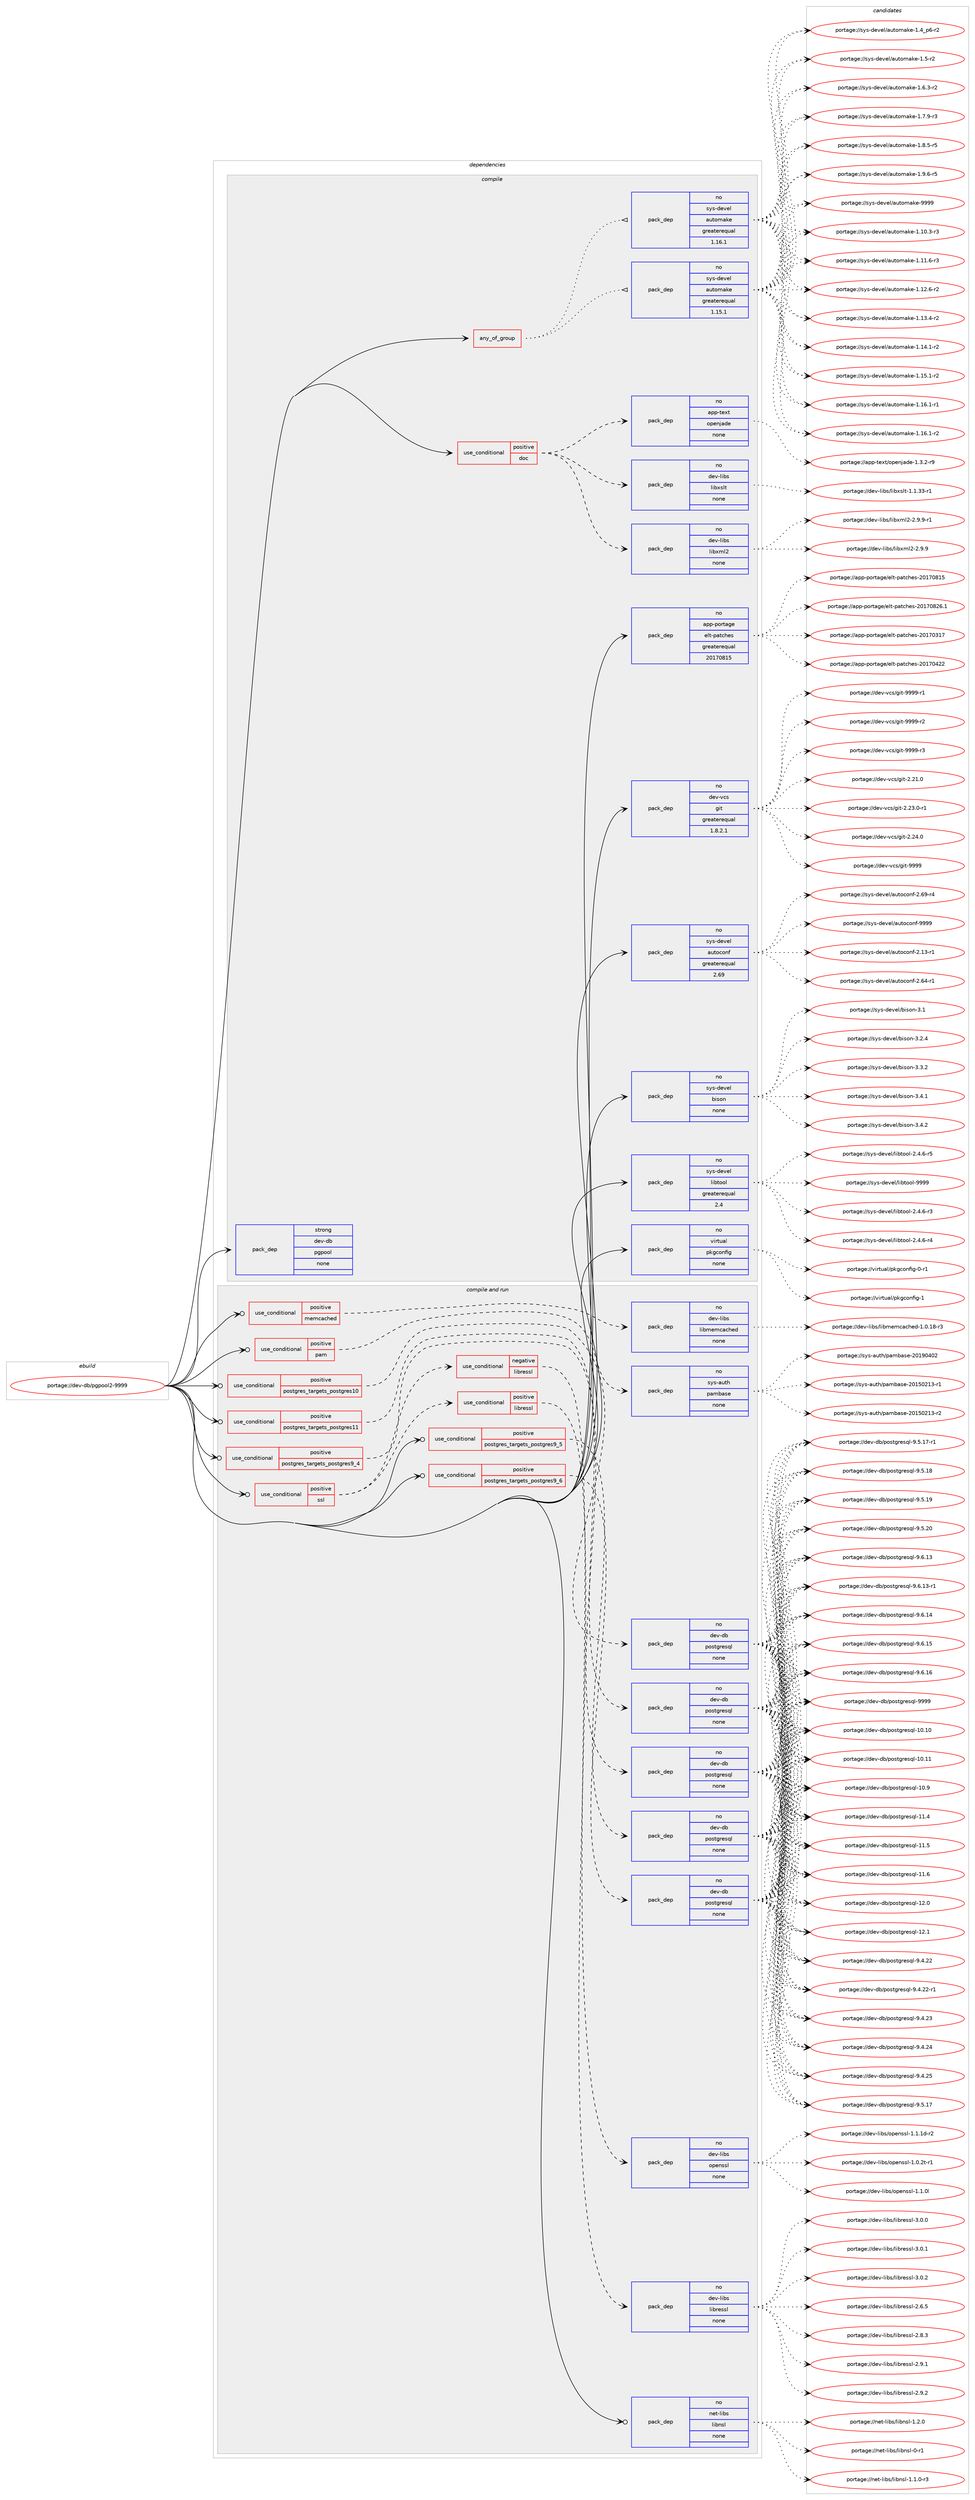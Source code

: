 digraph prolog {

# *************
# Graph options
# *************

newrank=true;
concentrate=true;
compound=true;
graph [rankdir=LR,fontname=Helvetica,fontsize=10,ranksep=1.5];#, ranksep=2.5, nodesep=0.2];
edge  [arrowhead=vee];
node  [fontname=Helvetica,fontsize=10];

# **********
# The ebuild
# **********

subgraph cluster_leftcol {
color=gray;
rank=same;
label=<<i>ebuild</i>>;
id [label="portage://dev-db/pgpool2-9999", color=red, width=4, href="../dev-db/pgpool2-9999.svg"];
}

# ****************
# The dependencies
# ****************

subgraph cluster_midcol {
color=gray;
label=<<i>dependencies</i>>;
subgraph cluster_compile {
fillcolor="#eeeeee";
style=filled;
label=<<i>compile</i>>;
subgraph any1203 {
dependency56632 [label=<<TABLE BORDER="0" CELLBORDER="1" CELLSPACING="0" CELLPADDING="4"><TR><TD CELLPADDING="10">any_of_group</TD></TR></TABLE>>, shape=none, color=red];subgraph pack42589 {
dependency56633 [label=<<TABLE BORDER="0" CELLBORDER="1" CELLSPACING="0" CELLPADDING="4" WIDTH="220"><TR><TD ROWSPAN="6" CELLPADDING="30">pack_dep</TD></TR><TR><TD WIDTH="110">no</TD></TR><TR><TD>sys-devel</TD></TR><TR><TD>automake</TD></TR><TR><TD>greaterequal</TD></TR><TR><TD>1.16.1</TD></TR></TABLE>>, shape=none, color=blue];
}
dependency56632:e -> dependency56633:w [weight=20,style="dotted",arrowhead="oinv"];
subgraph pack42590 {
dependency56634 [label=<<TABLE BORDER="0" CELLBORDER="1" CELLSPACING="0" CELLPADDING="4" WIDTH="220"><TR><TD ROWSPAN="6" CELLPADDING="30">pack_dep</TD></TR><TR><TD WIDTH="110">no</TD></TR><TR><TD>sys-devel</TD></TR><TR><TD>automake</TD></TR><TR><TD>greaterequal</TD></TR><TR><TD>1.15.1</TD></TR></TABLE>>, shape=none, color=blue];
}
dependency56632:e -> dependency56634:w [weight=20,style="dotted",arrowhead="oinv"];
}
id:e -> dependency56632:w [weight=20,style="solid",arrowhead="vee"];
subgraph cond12783 {
dependency56635 [label=<<TABLE BORDER="0" CELLBORDER="1" CELLSPACING="0" CELLPADDING="4"><TR><TD ROWSPAN="3" CELLPADDING="10">use_conditional</TD></TR><TR><TD>positive</TD></TR><TR><TD>doc</TD></TR></TABLE>>, shape=none, color=red];
subgraph pack42591 {
dependency56636 [label=<<TABLE BORDER="0" CELLBORDER="1" CELLSPACING="0" CELLPADDING="4" WIDTH="220"><TR><TD ROWSPAN="6" CELLPADDING="30">pack_dep</TD></TR><TR><TD WIDTH="110">no</TD></TR><TR><TD>app-text</TD></TR><TR><TD>openjade</TD></TR><TR><TD>none</TD></TR><TR><TD></TD></TR></TABLE>>, shape=none, color=blue];
}
dependency56635:e -> dependency56636:w [weight=20,style="dashed",arrowhead="vee"];
subgraph pack42592 {
dependency56637 [label=<<TABLE BORDER="0" CELLBORDER="1" CELLSPACING="0" CELLPADDING="4" WIDTH="220"><TR><TD ROWSPAN="6" CELLPADDING="30">pack_dep</TD></TR><TR><TD WIDTH="110">no</TD></TR><TR><TD>dev-libs</TD></TR><TR><TD>libxml2</TD></TR><TR><TD>none</TD></TR><TR><TD></TD></TR></TABLE>>, shape=none, color=blue];
}
dependency56635:e -> dependency56637:w [weight=20,style="dashed",arrowhead="vee"];
subgraph pack42593 {
dependency56638 [label=<<TABLE BORDER="0" CELLBORDER="1" CELLSPACING="0" CELLPADDING="4" WIDTH="220"><TR><TD ROWSPAN="6" CELLPADDING="30">pack_dep</TD></TR><TR><TD WIDTH="110">no</TD></TR><TR><TD>dev-libs</TD></TR><TR><TD>libxslt</TD></TR><TR><TD>none</TD></TR><TR><TD></TD></TR></TABLE>>, shape=none, color=blue];
}
dependency56635:e -> dependency56638:w [weight=20,style="dashed",arrowhead="vee"];
}
id:e -> dependency56635:w [weight=20,style="solid",arrowhead="vee"];
subgraph pack42594 {
dependency56639 [label=<<TABLE BORDER="0" CELLBORDER="1" CELLSPACING="0" CELLPADDING="4" WIDTH="220"><TR><TD ROWSPAN="6" CELLPADDING="30">pack_dep</TD></TR><TR><TD WIDTH="110">no</TD></TR><TR><TD>app-portage</TD></TR><TR><TD>elt-patches</TD></TR><TR><TD>greaterequal</TD></TR><TR><TD>20170815</TD></TR></TABLE>>, shape=none, color=blue];
}
id:e -> dependency56639:w [weight=20,style="solid",arrowhead="vee"];
subgraph pack42595 {
dependency56640 [label=<<TABLE BORDER="0" CELLBORDER="1" CELLSPACING="0" CELLPADDING="4" WIDTH="220"><TR><TD ROWSPAN="6" CELLPADDING="30">pack_dep</TD></TR><TR><TD WIDTH="110">no</TD></TR><TR><TD>dev-vcs</TD></TR><TR><TD>git</TD></TR><TR><TD>greaterequal</TD></TR><TR><TD>1.8.2.1</TD></TR></TABLE>>, shape=none, color=blue];
}
id:e -> dependency56640:w [weight=20,style="solid",arrowhead="vee"];
subgraph pack42596 {
dependency56641 [label=<<TABLE BORDER="0" CELLBORDER="1" CELLSPACING="0" CELLPADDING="4" WIDTH="220"><TR><TD ROWSPAN="6" CELLPADDING="30">pack_dep</TD></TR><TR><TD WIDTH="110">no</TD></TR><TR><TD>sys-devel</TD></TR><TR><TD>autoconf</TD></TR><TR><TD>greaterequal</TD></TR><TR><TD>2.69</TD></TR></TABLE>>, shape=none, color=blue];
}
id:e -> dependency56641:w [weight=20,style="solid",arrowhead="vee"];
subgraph pack42597 {
dependency56642 [label=<<TABLE BORDER="0" CELLBORDER="1" CELLSPACING="0" CELLPADDING="4" WIDTH="220"><TR><TD ROWSPAN="6" CELLPADDING="30">pack_dep</TD></TR><TR><TD WIDTH="110">no</TD></TR><TR><TD>sys-devel</TD></TR><TR><TD>bison</TD></TR><TR><TD>none</TD></TR><TR><TD></TD></TR></TABLE>>, shape=none, color=blue];
}
id:e -> dependency56642:w [weight=20,style="solid",arrowhead="vee"];
subgraph pack42598 {
dependency56643 [label=<<TABLE BORDER="0" CELLBORDER="1" CELLSPACING="0" CELLPADDING="4" WIDTH="220"><TR><TD ROWSPAN="6" CELLPADDING="30">pack_dep</TD></TR><TR><TD WIDTH="110">no</TD></TR><TR><TD>sys-devel</TD></TR><TR><TD>libtool</TD></TR><TR><TD>greaterequal</TD></TR><TR><TD>2.4</TD></TR></TABLE>>, shape=none, color=blue];
}
id:e -> dependency56643:w [weight=20,style="solid",arrowhead="vee"];
subgraph pack42599 {
dependency56644 [label=<<TABLE BORDER="0" CELLBORDER="1" CELLSPACING="0" CELLPADDING="4" WIDTH="220"><TR><TD ROWSPAN="6" CELLPADDING="30">pack_dep</TD></TR><TR><TD WIDTH="110">no</TD></TR><TR><TD>virtual</TD></TR><TR><TD>pkgconfig</TD></TR><TR><TD>none</TD></TR><TR><TD></TD></TR></TABLE>>, shape=none, color=blue];
}
id:e -> dependency56644:w [weight=20,style="solid",arrowhead="vee"];
subgraph pack42600 {
dependency56645 [label=<<TABLE BORDER="0" CELLBORDER="1" CELLSPACING="0" CELLPADDING="4" WIDTH="220"><TR><TD ROWSPAN="6" CELLPADDING="30">pack_dep</TD></TR><TR><TD WIDTH="110">strong</TD></TR><TR><TD>dev-db</TD></TR><TR><TD>pgpool</TD></TR><TR><TD>none</TD></TR><TR><TD></TD></TR></TABLE>>, shape=none, color=blue];
}
id:e -> dependency56645:w [weight=20,style="solid",arrowhead="vee"];
}
subgraph cluster_compileandrun {
fillcolor="#eeeeee";
style=filled;
label=<<i>compile and run</i>>;
subgraph cond12784 {
dependency56646 [label=<<TABLE BORDER="0" CELLBORDER="1" CELLSPACING="0" CELLPADDING="4"><TR><TD ROWSPAN="3" CELLPADDING="10">use_conditional</TD></TR><TR><TD>positive</TD></TR><TR><TD>memcached</TD></TR></TABLE>>, shape=none, color=red];
subgraph pack42601 {
dependency56647 [label=<<TABLE BORDER="0" CELLBORDER="1" CELLSPACING="0" CELLPADDING="4" WIDTH="220"><TR><TD ROWSPAN="6" CELLPADDING="30">pack_dep</TD></TR><TR><TD WIDTH="110">no</TD></TR><TR><TD>dev-libs</TD></TR><TR><TD>libmemcached</TD></TR><TR><TD>none</TD></TR><TR><TD></TD></TR></TABLE>>, shape=none, color=blue];
}
dependency56646:e -> dependency56647:w [weight=20,style="dashed",arrowhead="vee"];
}
id:e -> dependency56646:w [weight=20,style="solid",arrowhead="odotvee"];
subgraph cond12785 {
dependency56648 [label=<<TABLE BORDER="0" CELLBORDER="1" CELLSPACING="0" CELLPADDING="4"><TR><TD ROWSPAN="3" CELLPADDING="10">use_conditional</TD></TR><TR><TD>positive</TD></TR><TR><TD>pam</TD></TR></TABLE>>, shape=none, color=red];
subgraph pack42602 {
dependency56649 [label=<<TABLE BORDER="0" CELLBORDER="1" CELLSPACING="0" CELLPADDING="4" WIDTH="220"><TR><TD ROWSPAN="6" CELLPADDING="30">pack_dep</TD></TR><TR><TD WIDTH="110">no</TD></TR><TR><TD>sys-auth</TD></TR><TR><TD>pambase</TD></TR><TR><TD>none</TD></TR><TR><TD></TD></TR></TABLE>>, shape=none, color=blue];
}
dependency56648:e -> dependency56649:w [weight=20,style="dashed",arrowhead="vee"];
}
id:e -> dependency56648:w [weight=20,style="solid",arrowhead="odotvee"];
subgraph cond12786 {
dependency56650 [label=<<TABLE BORDER="0" CELLBORDER="1" CELLSPACING="0" CELLPADDING="4"><TR><TD ROWSPAN="3" CELLPADDING="10">use_conditional</TD></TR><TR><TD>positive</TD></TR><TR><TD>postgres_targets_postgres10</TD></TR></TABLE>>, shape=none, color=red];
subgraph pack42603 {
dependency56651 [label=<<TABLE BORDER="0" CELLBORDER="1" CELLSPACING="0" CELLPADDING="4" WIDTH="220"><TR><TD ROWSPAN="6" CELLPADDING="30">pack_dep</TD></TR><TR><TD WIDTH="110">no</TD></TR><TR><TD>dev-db</TD></TR><TR><TD>postgresql</TD></TR><TR><TD>none</TD></TR><TR><TD></TD></TR></TABLE>>, shape=none, color=blue];
}
dependency56650:e -> dependency56651:w [weight=20,style="dashed",arrowhead="vee"];
}
id:e -> dependency56650:w [weight=20,style="solid",arrowhead="odotvee"];
subgraph cond12787 {
dependency56652 [label=<<TABLE BORDER="0" CELLBORDER="1" CELLSPACING="0" CELLPADDING="4"><TR><TD ROWSPAN="3" CELLPADDING="10">use_conditional</TD></TR><TR><TD>positive</TD></TR><TR><TD>postgres_targets_postgres11</TD></TR></TABLE>>, shape=none, color=red];
subgraph pack42604 {
dependency56653 [label=<<TABLE BORDER="0" CELLBORDER="1" CELLSPACING="0" CELLPADDING="4" WIDTH="220"><TR><TD ROWSPAN="6" CELLPADDING="30">pack_dep</TD></TR><TR><TD WIDTH="110">no</TD></TR><TR><TD>dev-db</TD></TR><TR><TD>postgresql</TD></TR><TR><TD>none</TD></TR><TR><TD></TD></TR></TABLE>>, shape=none, color=blue];
}
dependency56652:e -> dependency56653:w [weight=20,style="dashed",arrowhead="vee"];
}
id:e -> dependency56652:w [weight=20,style="solid",arrowhead="odotvee"];
subgraph cond12788 {
dependency56654 [label=<<TABLE BORDER="0" CELLBORDER="1" CELLSPACING="0" CELLPADDING="4"><TR><TD ROWSPAN="3" CELLPADDING="10">use_conditional</TD></TR><TR><TD>positive</TD></TR><TR><TD>postgres_targets_postgres9_4</TD></TR></TABLE>>, shape=none, color=red];
subgraph pack42605 {
dependency56655 [label=<<TABLE BORDER="0" CELLBORDER="1" CELLSPACING="0" CELLPADDING="4" WIDTH="220"><TR><TD ROWSPAN="6" CELLPADDING="30">pack_dep</TD></TR><TR><TD WIDTH="110">no</TD></TR><TR><TD>dev-db</TD></TR><TR><TD>postgresql</TD></TR><TR><TD>none</TD></TR><TR><TD></TD></TR></TABLE>>, shape=none, color=blue];
}
dependency56654:e -> dependency56655:w [weight=20,style="dashed",arrowhead="vee"];
}
id:e -> dependency56654:w [weight=20,style="solid",arrowhead="odotvee"];
subgraph cond12789 {
dependency56656 [label=<<TABLE BORDER="0" CELLBORDER="1" CELLSPACING="0" CELLPADDING="4"><TR><TD ROWSPAN="3" CELLPADDING="10">use_conditional</TD></TR><TR><TD>positive</TD></TR><TR><TD>postgres_targets_postgres9_5</TD></TR></TABLE>>, shape=none, color=red];
subgraph pack42606 {
dependency56657 [label=<<TABLE BORDER="0" CELLBORDER="1" CELLSPACING="0" CELLPADDING="4" WIDTH="220"><TR><TD ROWSPAN="6" CELLPADDING="30">pack_dep</TD></TR><TR><TD WIDTH="110">no</TD></TR><TR><TD>dev-db</TD></TR><TR><TD>postgresql</TD></TR><TR><TD>none</TD></TR><TR><TD></TD></TR></TABLE>>, shape=none, color=blue];
}
dependency56656:e -> dependency56657:w [weight=20,style="dashed",arrowhead="vee"];
}
id:e -> dependency56656:w [weight=20,style="solid",arrowhead="odotvee"];
subgraph cond12790 {
dependency56658 [label=<<TABLE BORDER="0" CELLBORDER="1" CELLSPACING="0" CELLPADDING="4"><TR><TD ROWSPAN="3" CELLPADDING="10">use_conditional</TD></TR><TR><TD>positive</TD></TR><TR><TD>postgres_targets_postgres9_6</TD></TR></TABLE>>, shape=none, color=red];
subgraph pack42607 {
dependency56659 [label=<<TABLE BORDER="0" CELLBORDER="1" CELLSPACING="0" CELLPADDING="4" WIDTH="220"><TR><TD ROWSPAN="6" CELLPADDING="30">pack_dep</TD></TR><TR><TD WIDTH="110">no</TD></TR><TR><TD>dev-db</TD></TR><TR><TD>postgresql</TD></TR><TR><TD>none</TD></TR><TR><TD></TD></TR></TABLE>>, shape=none, color=blue];
}
dependency56658:e -> dependency56659:w [weight=20,style="dashed",arrowhead="vee"];
}
id:e -> dependency56658:w [weight=20,style="solid",arrowhead="odotvee"];
subgraph cond12791 {
dependency56660 [label=<<TABLE BORDER="0" CELLBORDER="1" CELLSPACING="0" CELLPADDING="4"><TR><TD ROWSPAN="3" CELLPADDING="10">use_conditional</TD></TR><TR><TD>positive</TD></TR><TR><TD>ssl</TD></TR></TABLE>>, shape=none, color=red];
subgraph cond12792 {
dependency56661 [label=<<TABLE BORDER="0" CELLBORDER="1" CELLSPACING="0" CELLPADDING="4"><TR><TD ROWSPAN="3" CELLPADDING="10">use_conditional</TD></TR><TR><TD>negative</TD></TR><TR><TD>libressl</TD></TR></TABLE>>, shape=none, color=red];
subgraph pack42608 {
dependency56662 [label=<<TABLE BORDER="0" CELLBORDER="1" CELLSPACING="0" CELLPADDING="4" WIDTH="220"><TR><TD ROWSPAN="6" CELLPADDING="30">pack_dep</TD></TR><TR><TD WIDTH="110">no</TD></TR><TR><TD>dev-libs</TD></TR><TR><TD>openssl</TD></TR><TR><TD>none</TD></TR><TR><TD></TD></TR></TABLE>>, shape=none, color=blue];
}
dependency56661:e -> dependency56662:w [weight=20,style="dashed",arrowhead="vee"];
}
dependency56660:e -> dependency56661:w [weight=20,style="dashed",arrowhead="vee"];
subgraph cond12793 {
dependency56663 [label=<<TABLE BORDER="0" CELLBORDER="1" CELLSPACING="0" CELLPADDING="4"><TR><TD ROWSPAN="3" CELLPADDING="10">use_conditional</TD></TR><TR><TD>positive</TD></TR><TR><TD>libressl</TD></TR></TABLE>>, shape=none, color=red];
subgraph pack42609 {
dependency56664 [label=<<TABLE BORDER="0" CELLBORDER="1" CELLSPACING="0" CELLPADDING="4" WIDTH="220"><TR><TD ROWSPAN="6" CELLPADDING="30">pack_dep</TD></TR><TR><TD WIDTH="110">no</TD></TR><TR><TD>dev-libs</TD></TR><TR><TD>libressl</TD></TR><TR><TD>none</TD></TR><TR><TD></TD></TR></TABLE>>, shape=none, color=blue];
}
dependency56663:e -> dependency56664:w [weight=20,style="dashed",arrowhead="vee"];
}
dependency56660:e -> dependency56663:w [weight=20,style="dashed",arrowhead="vee"];
}
id:e -> dependency56660:w [weight=20,style="solid",arrowhead="odotvee"];
subgraph pack42610 {
dependency56665 [label=<<TABLE BORDER="0" CELLBORDER="1" CELLSPACING="0" CELLPADDING="4" WIDTH="220"><TR><TD ROWSPAN="6" CELLPADDING="30">pack_dep</TD></TR><TR><TD WIDTH="110">no</TD></TR><TR><TD>net-libs</TD></TR><TR><TD>libnsl</TD></TR><TR><TD>none</TD></TR><TR><TD></TD></TR></TABLE>>, shape=none, color=blue];
}
id:e -> dependency56665:w [weight=20,style="solid",arrowhead="odotvee"];
}
subgraph cluster_run {
fillcolor="#eeeeee";
style=filled;
label=<<i>run</i>>;
}
}

# **************
# The candidates
# **************

subgraph cluster_choices {
rank=same;
color=gray;
label=<<i>candidates</i>>;

subgraph choice42589 {
color=black;
nodesep=1;
choiceportage11512111545100101118101108479711711611110997107101454946494846514511451 [label="portage://sys-devel/automake-1.10.3-r3", color=red, width=4,href="../sys-devel/automake-1.10.3-r3.svg"];
choiceportage11512111545100101118101108479711711611110997107101454946494946544511451 [label="portage://sys-devel/automake-1.11.6-r3", color=red, width=4,href="../sys-devel/automake-1.11.6-r3.svg"];
choiceportage11512111545100101118101108479711711611110997107101454946495046544511450 [label="portage://sys-devel/automake-1.12.6-r2", color=red, width=4,href="../sys-devel/automake-1.12.6-r2.svg"];
choiceportage11512111545100101118101108479711711611110997107101454946495146524511450 [label="portage://sys-devel/automake-1.13.4-r2", color=red, width=4,href="../sys-devel/automake-1.13.4-r2.svg"];
choiceportage11512111545100101118101108479711711611110997107101454946495246494511450 [label="portage://sys-devel/automake-1.14.1-r2", color=red, width=4,href="../sys-devel/automake-1.14.1-r2.svg"];
choiceportage11512111545100101118101108479711711611110997107101454946495346494511450 [label="portage://sys-devel/automake-1.15.1-r2", color=red, width=4,href="../sys-devel/automake-1.15.1-r2.svg"];
choiceportage11512111545100101118101108479711711611110997107101454946495446494511449 [label="portage://sys-devel/automake-1.16.1-r1", color=red, width=4,href="../sys-devel/automake-1.16.1-r1.svg"];
choiceportage11512111545100101118101108479711711611110997107101454946495446494511450 [label="portage://sys-devel/automake-1.16.1-r2", color=red, width=4,href="../sys-devel/automake-1.16.1-r2.svg"];
choiceportage115121115451001011181011084797117116111109971071014549465295112544511450 [label="portage://sys-devel/automake-1.4_p6-r2", color=red, width=4,href="../sys-devel/automake-1.4_p6-r2.svg"];
choiceportage11512111545100101118101108479711711611110997107101454946534511450 [label="portage://sys-devel/automake-1.5-r2", color=red, width=4,href="../sys-devel/automake-1.5-r2.svg"];
choiceportage115121115451001011181011084797117116111109971071014549465446514511450 [label="portage://sys-devel/automake-1.6.3-r2", color=red, width=4,href="../sys-devel/automake-1.6.3-r2.svg"];
choiceportage115121115451001011181011084797117116111109971071014549465546574511451 [label="portage://sys-devel/automake-1.7.9-r3", color=red, width=4,href="../sys-devel/automake-1.7.9-r3.svg"];
choiceportage115121115451001011181011084797117116111109971071014549465646534511453 [label="portage://sys-devel/automake-1.8.5-r5", color=red, width=4,href="../sys-devel/automake-1.8.5-r5.svg"];
choiceportage115121115451001011181011084797117116111109971071014549465746544511453 [label="portage://sys-devel/automake-1.9.6-r5", color=red, width=4,href="../sys-devel/automake-1.9.6-r5.svg"];
choiceportage115121115451001011181011084797117116111109971071014557575757 [label="portage://sys-devel/automake-9999", color=red, width=4,href="../sys-devel/automake-9999.svg"];
dependency56633:e -> choiceportage11512111545100101118101108479711711611110997107101454946494846514511451:w [style=dotted,weight="100"];
dependency56633:e -> choiceportage11512111545100101118101108479711711611110997107101454946494946544511451:w [style=dotted,weight="100"];
dependency56633:e -> choiceportage11512111545100101118101108479711711611110997107101454946495046544511450:w [style=dotted,weight="100"];
dependency56633:e -> choiceportage11512111545100101118101108479711711611110997107101454946495146524511450:w [style=dotted,weight="100"];
dependency56633:e -> choiceportage11512111545100101118101108479711711611110997107101454946495246494511450:w [style=dotted,weight="100"];
dependency56633:e -> choiceportage11512111545100101118101108479711711611110997107101454946495346494511450:w [style=dotted,weight="100"];
dependency56633:e -> choiceportage11512111545100101118101108479711711611110997107101454946495446494511449:w [style=dotted,weight="100"];
dependency56633:e -> choiceportage11512111545100101118101108479711711611110997107101454946495446494511450:w [style=dotted,weight="100"];
dependency56633:e -> choiceportage115121115451001011181011084797117116111109971071014549465295112544511450:w [style=dotted,weight="100"];
dependency56633:e -> choiceportage11512111545100101118101108479711711611110997107101454946534511450:w [style=dotted,weight="100"];
dependency56633:e -> choiceportage115121115451001011181011084797117116111109971071014549465446514511450:w [style=dotted,weight="100"];
dependency56633:e -> choiceportage115121115451001011181011084797117116111109971071014549465546574511451:w [style=dotted,weight="100"];
dependency56633:e -> choiceportage115121115451001011181011084797117116111109971071014549465646534511453:w [style=dotted,weight="100"];
dependency56633:e -> choiceportage115121115451001011181011084797117116111109971071014549465746544511453:w [style=dotted,weight="100"];
dependency56633:e -> choiceportage115121115451001011181011084797117116111109971071014557575757:w [style=dotted,weight="100"];
}
subgraph choice42590 {
color=black;
nodesep=1;
choiceportage11512111545100101118101108479711711611110997107101454946494846514511451 [label="portage://sys-devel/automake-1.10.3-r3", color=red, width=4,href="../sys-devel/automake-1.10.3-r3.svg"];
choiceportage11512111545100101118101108479711711611110997107101454946494946544511451 [label="portage://sys-devel/automake-1.11.6-r3", color=red, width=4,href="../sys-devel/automake-1.11.6-r3.svg"];
choiceportage11512111545100101118101108479711711611110997107101454946495046544511450 [label="portage://sys-devel/automake-1.12.6-r2", color=red, width=4,href="../sys-devel/automake-1.12.6-r2.svg"];
choiceportage11512111545100101118101108479711711611110997107101454946495146524511450 [label="portage://sys-devel/automake-1.13.4-r2", color=red, width=4,href="../sys-devel/automake-1.13.4-r2.svg"];
choiceportage11512111545100101118101108479711711611110997107101454946495246494511450 [label="portage://sys-devel/automake-1.14.1-r2", color=red, width=4,href="../sys-devel/automake-1.14.1-r2.svg"];
choiceportage11512111545100101118101108479711711611110997107101454946495346494511450 [label="portage://sys-devel/automake-1.15.1-r2", color=red, width=4,href="../sys-devel/automake-1.15.1-r2.svg"];
choiceportage11512111545100101118101108479711711611110997107101454946495446494511449 [label="portage://sys-devel/automake-1.16.1-r1", color=red, width=4,href="../sys-devel/automake-1.16.1-r1.svg"];
choiceportage11512111545100101118101108479711711611110997107101454946495446494511450 [label="portage://sys-devel/automake-1.16.1-r2", color=red, width=4,href="../sys-devel/automake-1.16.1-r2.svg"];
choiceportage115121115451001011181011084797117116111109971071014549465295112544511450 [label="portage://sys-devel/automake-1.4_p6-r2", color=red, width=4,href="../sys-devel/automake-1.4_p6-r2.svg"];
choiceportage11512111545100101118101108479711711611110997107101454946534511450 [label="portage://sys-devel/automake-1.5-r2", color=red, width=4,href="../sys-devel/automake-1.5-r2.svg"];
choiceportage115121115451001011181011084797117116111109971071014549465446514511450 [label="portage://sys-devel/automake-1.6.3-r2", color=red, width=4,href="../sys-devel/automake-1.6.3-r2.svg"];
choiceportage115121115451001011181011084797117116111109971071014549465546574511451 [label="portage://sys-devel/automake-1.7.9-r3", color=red, width=4,href="../sys-devel/automake-1.7.9-r3.svg"];
choiceportage115121115451001011181011084797117116111109971071014549465646534511453 [label="portage://sys-devel/automake-1.8.5-r5", color=red, width=4,href="../sys-devel/automake-1.8.5-r5.svg"];
choiceportage115121115451001011181011084797117116111109971071014549465746544511453 [label="portage://sys-devel/automake-1.9.6-r5", color=red, width=4,href="../sys-devel/automake-1.9.6-r5.svg"];
choiceportage115121115451001011181011084797117116111109971071014557575757 [label="portage://sys-devel/automake-9999", color=red, width=4,href="../sys-devel/automake-9999.svg"];
dependency56634:e -> choiceportage11512111545100101118101108479711711611110997107101454946494846514511451:w [style=dotted,weight="100"];
dependency56634:e -> choiceportage11512111545100101118101108479711711611110997107101454946494946544511451:w [style=dotted,weight="100"];
dependency56634:e -> choiceportage11512111545100101118101108479711711611110997107101454946495046544511450:w [style=dotted,weight="100"];
dependency56634:e -> choiceportage11512111545100101118101108479711711611110997107101454946495146524511450:w [style=dotted,weight="100"];
dependency56634:e -> choiceportage11512111545100101118101108479711711611110997107101454946495246494511450:w [style=dotted,weight="100"];
dependency56634:e -> choiceportage11512111545100101118101108479711711611110997107101454946495346494511450:w [style=dotted,weight="100"];
dependency56634:e -> choiceportage11512111545100101118101108479711711611110997107101454946495446494511449:w [style=dotted,weight="100"];
dependency56634:e -> choiceportage11512111545100101118101108479711711611110997107101454946495446494511450:w [style=dotted,weight="100"];
dependency56634:e -> choiceportage115121115451001011181011084797117116111109971071014549465295112544511450:w [style=dotted,weight="100"];
dependency56634:e -> choiceportage11512111545100101118101108479711711611110997107101454946534511450:w [style=dotted,weight="100"];
dependency56634:e -> choiceportage115121115451001011181011084797117116111109971071014549465446514511450:w [style=dotted,weight="100"];
dependency56634:e -> choiceportage115121115451001011181011084797117116111109971071014549465546574511451:w [style=dotted,weight="100"];
dependency56634:e -> choiceportage115121115451001011181011084797117116111109971071014549465646534511453:w [style=dotted,weight="100"];
dependency56634:e -> choiceportage115121115451001011181011084797117116111109971071014549465746544511453:w [style=dotted,weight="100"];
dependency56634:e -> choiceportage115121115451001011181011084797117116111109971071014557575757:w [style=dotted,weight="100"];
}
subgraph choice42591 {
color=black;
nodesep=1;
choiceportage971121124511610112011647111112101110106971001014549465146504511457 [label="portage://app-text/openjade-1.3.2-r9", color=red, width=4,href="../app-text/openjade-1.3.2-r9.svg"];
dependency56636:e -> choiceportage971121124511610112011647111112101110106971001014549465146504511457:w [style=dotted,weight="100"];
}
subgraph choice42592 {
color=black;
nodesep=1;
choiceportage1001011184510810598115471081059812010910850455046574657 [label="portage://dev-libs/libxml2-2.9.9", color=red, width=4,href="../dev-libs/libxml2-2.9.9.svg"];
choiceportage10010111845108105981154710810598120109108504550465746574511449 [label="portage://dev-libs/libxml2-2.9.9-r1", color=red, width=4,href="../dev-libs/libxml2-2.9.9-r1.svg"];
dependency56637:e -> choiceportage1001011184510810598115471081059812010910850455046574657:w [style=dotted,weight="100"];
dependency56637:e -> choiceportage10010111845108105981154710810598120109108504550465746574511449:w [style=dotted,weight="100"];
}
subgraph choice42593 {
color=black;
nodesep=1;
choiceportage10010111845108105981154710810598120115108116454946494651514511449 [label="portage://dev-libs/libxslt-1.1.33-r1", color=red, width=4,href="../dev-libs/libxslt-1.1.33-r1.svg"];
dependency56638:e -> choiceportage10010111845108105981154710810598120115108116454946494651514511449:w [style=dotted,weight="100"];
}
subgraph choice42594 {
color=black;
nodesep=1;
choiceportage97112112451121111141169710310147101108116451129711699104101115455048495548514955 [label="portage://app-portage/elt-patches-20170317", color=red, width=4,href="../app-portage/elt-patches-20170317.svg"];
choiceportage97112112451121111141169710310147101108116451129711699104101115455048495548525050 [label="portage://app-portage/elt-patches-20170422", color=red, width=4,href="../app-portage/elt-patches-20170422.svg"];
choiceportage97112112451121111141169710310147101108116451129711699104101115455048495548564953 [label="portage://app-portage/elt-patches-20170815", color=red, width=4,href="../app-portage/elt-patches-20170815.svg"];
choiceportage971121124511211111411697103101471011081164511297116991041011154550484955485650544649 [label="portage://app-portage/elt-patches-20170826.1", color=red, width=4,href="../app-portage/elt-patches-20170826.1.svg"];
dependency56639:e -> choiceportage97112112451121111141169710310147101108116451129711699104101115455048495548514955:w [style=dotted,weight="100"];
dependency56639:e -> choiceportage97112112451121111141169710310147101108116451129711699104101115455048495548525050:w [style=dotted,weight="100"];
dependency56639:e -> choiceportage97112112451121111141169710310147101108116451129711699104101115455048495548564953:w [style=dotted,weight="100"];
dependency56639:e -> choiceportage971121124511211111411697103101471011081164511297116991041011154550484955485650544649:w [style=dotted,weight="100"];
}
subgraph choice42595 {
color=black;
nodesep=1;
choiceportage10010111845118991154710310511645504650494648 [label="portage://dev-vcs/git-2.21.0", color=red, width=4,href="../dev-vcs/git-2.21.0.svg"];
choiceportage100101118451189911547103105116455046505146484511449 [label="portage://dev-vcs/git-2.23.0-r1", color=red, width=4,href="../dev-vcs/git-2.23.0-r1.svg"];
choiceportage10010111845118991154710310511645504650524648 [label="portage://dev-vcs/git-2.24.0", color=red, width=4,href="../dev-vcs/git-2.24.0.svg"];
choiceportage1001011184511899115471031051164557575757 [label="portage://dev-vcs/git-9999", color=red, width=4,href="../dev-vcs/git-9999.svg"];
choiceportage10010111845118991154710310511645575757574511449 [label="portage://dev-vcs/git-9999-r1", color=red, width=4,href="../dev-vcs/git-9999-r1.svg"];
choiceportage10010111845118991154710310511645575757574511450 [label="portage://dev-vcs/git-9999-r2", color=red, width=4,href="../dev-vcs/git-9999-r2.svg"];
choiceportage10010111845118991154710310511645575757574511451 [label="portage://dev-vcs/git-9999-r3", color=red, width=4,href="../dev-vcs/git-9999-r3.svg"];
dependency56640:e -> choiceportage10010111845118991154710310511645504650494648:w [style=dotted,weight="100"];
dependency56640:e -> choiceportage100101118451189911547103105116455046505146484511449:w [style=dotted,weight="100"];
dependency56640:e -> choiceportage10010111845118991154710310511645504650524648:w [style=dotted,weight="100"];
dependency56640:e -> choiceportage1001011184511899115471031051164557575757:w [style=dotted,weight="100"];
dependency56640:e -> choiceportage10010111845118991154710310511645575757574511449:w [style=dotted,weight="100"];
dependency56640:e -> choiceportage10010111845118991154710310511645575757574511450:w [style=dotted,weight="100"];
dependency56640:e -> choiceportage10010111845118991154710310511645575757574511451:w [style=dotted,weight="100"];
}
subgraph choice42596 {
color=black;
nodesep=1;
choiceportage1151211154510010111810110847971171161119911111010245504649514511449 [label="portage://sys-devel/autoconf-2.13-r1", color=red, width=4,href="../sys-devel/autoconf-2.13-r1.svg"];
choiceportage1151211154510010111810110847971171161119911111010245504654524511449 [label="portage://sys-devel/autoconf-2.64-r1", color=red, width=4,href="../sys-devel/autoconf-2.64-r1.svg"];
choiceportage1151211154510010111810110847971171161119911111010245504654574511452 [label="portage://sys-devel/autoconf-2.69-r4", color=red, width=4,href="../sys-devel/autoconf-2.69-r4.svg"];
choiceportage115121115451001011181011084797117116111991111101024557575757 [label="portage://sys-devel/autoconf-9999", color=red, width=4,href="../sys-devel/autoconf-9999.svg"];
dependency56641:e -> choiceportage1151211154510010111810110847971171161119911111010245504649514511449:w [style=dotted,weight="100"];
dependency56641:e -> choiceportage1151211154510010111810110847971171161119911111010245504654524511449:w [style=dotted,weight="100"];
dependency56641:e -> choiceportage1151211154510010111810110847971171161119911111010245504654574511452:w [style=dotted,weight="100"];
dependency56641:e -> choiceportage115121115451001011181011084797117116111991111101024557575757:w [style=dotted,weight="100"];
}
subgraph choice42597 {
color=black;
nodesep=1;
choiceportage11512111545100101118101108479810511511111045514649 [label="portage://sys-devel/bison-3.1", color=red, width=4,href="../sys-devel/bison-3.1.svg"];
choiceportage115121115451001011181011084798105115111110455146504652 [label="portage://sys-devel/bison-3.2.4", color=red, width=4,href="../sys-devel/bison-3.2.4.svg"];
choiceportage115121115451001011181011084798105115111110455146514650 [label="portage://sys-devel/bison-3.3.2", color=red, width=4,href="../sys-devel/bison-3.3.2.svg"];
choiceportage115121115451001011181011084798105115111110455146524649 [label="portage://sys-devel/bison-3.4.1", color=red, width=4,href="../sys-devel/bison-3.4.1.svg"];
choiceportage115121115451001011181011084798105115111110455146524650 [label="portage://sys-devel/bison-3.4.2", color=red, width=4,href="../sys-devel/bison-3.4.2.svg"];
dependency56642:e -> choiceportage11512111545100101118101108479810511511111045514649:w [style=dotted,weight="100"];
dependency56642:e -> choiceportage115121115451001011181011084798105115111110455146504652:w [style=dotted,weight="100"];
dependency56642:e -> choiceportage115121115451001011181011084798105115111110455146514650:w [style=dotted,weight="100"];
dependency56642:e -> choiceportage115121115451001011181011084798105115111110455146524649:w [style=dotted,weight="100"];
dependency56642:e -> choiceportage115121115451001011181011084798105115111110455146524650:w [style=dotted,weight="100"];
}
subgraph choice42598 {
color=black;
nodesep=1;
choiceportage1151211154510010111810110847108105981161111111084550465246544511451 [label="portage://sys-devel/libtool-2.4.6-r3", color=red, width=4,href="../sys-devel/libtool-2.4.6-r3.svg"];
choiceportage1151211154510010111810110847108105981161111111084550465246544511452 [label="portage://sys-devel/libtool-2.4.6-r4", color=red, width=4,href="../sys-devel/libtool-2.4.6-r4.svg"];
choiceportage1151211154510010111810110847108105981161111111084550465246544511453 [label="portage://sys-devel/libtool-2.4.6-r5", color=red, width=4,href="../sys-devel/libtool-2.4.6-r5.svg"];
choiceportage1151211154510010111810110847108105981161111111084557575757 [label="portage://sys-devel/libtool-9999", color=red, width=4,href="../sys-devel/libtool-9999.svg"];
dependency56643:e -> choiceportage1151211154510010111810110847108105981161111111084550465246544511451:w [style=dotted,weight="100"];
dependency56643:e -> choiceportage1151211154510010111810110847108105981161111111084550465246544511452:w [style=dotted,weight="100"];
dependency56643:e -> choiceportage1151211154510010111810110847108105981161111111084550465246544511453:w [style=dotted,weight="100"];
dependency56643:e -> choiceportage1151211154510010111810110847108105981161111111084557575757:w [style=dotted,weight="100"];
}
subgraph choice42599 {
color=black;
nodesep=1;
choiceportage11810511411611797108471121071039911111010210510345484511449 [label="portage://virtual/pkgconfig-0-r1", color=red, width=4,href="../virtual/pkgconfig-0-r1.svg"];
choiceportage1181051141161179710847112107103991111101021051034549 [label="portage://virtual/pkgconfig-1", color=red, width=4,href="../virtual/pkgconfig-1.svg"];
dependency56644:e -> choiceportage11810511411611797108471121071039911111010210510345484511449:w [style=dotted,weight="100"];
dependency56644:e -> choiceportage1181051141161179710847112107103991111101021051034549:w [style=dotted,weight="100"];
}
subgraph choice42600 {
color=black;
nodesep=1;
}
subgraph choice42601 {
color=black;
nodesep=1;
choiceportage10010111845108105981154710810598109101109999799104101100454946484649564511451 [label="portage://dev-libs/libmemcached-1.0.18-r3", color=red, width=4,href="../dev-libs/libmemcached-1.0.18-r3.svg"];
dependency56647:e -> choiceportage10010111845108105981154710810598109101109999799104101100454946484649564511451:w [style=dotted,weight="100"];
}
subgraph choice42602 {
color=black;
nodesep=1;
choiceportage1151211154597117116104471129710998971151014550484953485049514511449 [label="portage://sys-auth/pambase-20150213-r1", color=red, width=4,href="../sys-auth/pambase-20150213-r1.svg"];
choiceportage1151211154597117116104471129710998971151014550484953485049514511450 [label="portage://sys-auth/pambase-20150213-r2", color=red, width=4,href="../sys-auth/pambase-20150213-r2.svg"];
choiceportage115121115459711711610447112971099897115101455048495748524850 [label="portage://sys-auth/pambase-20190402", color=red, width=4,href="../sys-auth/pambase-20190402.svg"];
dependency56649:e -> choiceportage1151211154597117116104471129710998971151014550484953485049514511449:w [style=dotted,weight="100"];
dependency56649:e -> choiceportage1151211154597117116104471129710998971151014550484953485049514511450:w [style=dotted,weight="100"];
dependency56649:e -> choiceportage115121115459711711610447112971099897115101455048495748524850:w [style=dotted,weight="100"];
}
subgraph choice42603 {
color=black;
nodesep=1;
choiceportage100101118451009847112111115116103114101115113108454948464948 [label="portage://dev-db/postgresql-10.10", color=red, width=4,href="../dev-db/postgresql-10.10.svg"];
choiceportage100101118451009847112111115116103114101115113108454948464949 [label="portage://dev-db/postgresql-10.11", color=red, width=4,href="../dev-db/postgresql-10.11.svg"];
choiceportage1001011184510098471121111151161031141011151131084549484657 [label="portage://dev-db/postgresql-10.9", color=red, width=4,href="../dev-db/postgresql-10.9.svg"];
choiceportage1001011184510098471121111151161031141011151131084549494652 [label="portage://dev-db/postgresql-11.4", color=red, width=4,href="../dev-db/postgresql-11.4.svg"];
choiceportage1001011184510098471121111151161031141011151131084549494653 [label="portage://dev-db/postgresql-11.5", color=red, width=4,href="../dev-db/postgresql-11.5.svg"];
choiceportage1001011184510098471121111151161031141011151131084549494654 [label="portage://dev-db/postgresql-11.6", color=red, width=4,href="../dev-db/postgresql-11.6.svg"];
choiceportage1001011184510098471121111151161031141011151131084549504648 [label="portage://dev-db/postgresql-12.0", color=red, width=4,href="../dev-db/postgresql-12.0.svg"];
choiceportage1001011184510098471121111151161031141011151131084549504649 [label="portage://dev-db/postgresql-12.1", color=red, width=4,href="../dev-db/postgresql-12.1.svg"];
choiceportage10010111845100984711211111511610311410111511310845574652465050 [label="portage://dev-db/postgresql-9.4.22", color=red, width=4,href="../dev-db/postgresql-9.4.22.svg"];
choiceportage100101118451009847112111115116103114101115113108455746524650504511449 [label="portage://dev-db/postgresql-9.4.22-r1", color=red, width=4,href="../dev-db/postgresql-9.4.22-r1.svg"];
choiceportage10010111845100984711211111511610311410111511310845574652465051 [label="portage://dev-db/postgresql-9.4.23", color=red, width=4,href="../dev-db/postgresql-9.4.23.svg"];
choiceportage10010111845100984711211111511610311410111511310845574652465052 [label="portage://dev-db/postgresql-9.4.24", color=red, width=4,href="../dev-db/postgresql-9.4.24.svg"];
choiceportage10010111845100984711211111511610311410111511310845574652465053 [label="portage://dev-db/postgresql-9.4.25", color=red, width=4,href="../dev-db/postgresql-9.4.25.svg"];
choiceportage10010111845100984711211111511610311410111511310845574653464955 [label="portage://dev-db/postgresql-9.5.17", color=red, width=4,href="../dev-db/postgresql-9.5.17.svg"];
choiceportage100101118451009847112111115116103114101115113108455746534649554511449 [label="portage://dev-db/postgresql-9.5.17-r1", color=red, width=4,href="../dev-db/postgresql-9.5.17-r1.svg"];
choiceportage10010111845100984711211111511610311410111511310845574653464956 [label="portage://dev-db/postgresql-9.5.18", color=red, width=4,href="../dev-db/postgresql-9.5.18.svg"];
choiceportage10010111845100984711211111511610311410111511310845574653464957 [label="portage://dev-db/postgresql-9.5.19", color=red, width=4,href="../dev-db/postgresql-9.5.19.svg"];
choiceportage10010111845100984711211111511610311410111511310845574653465048 [label="portage://dev-db/postgresql-9.5.20", color=red, width=4,href="../dev-db/postgresql-9.5.20.svg"];
choiceportage10010111845100984711211111511610311410111511310845574654464951 [label="portage://dev-db/postgresql-9.6.13", color=red, width=4,href="../dev-db/postgresql-9.6.13.svg"];
choiceportage100101118451009847112111115116103114101115113108455746544649514511449 [label="portage://dev-db/postgresql-9.6.13-r1", color=red, width=4,href="../dev-db/postgresql-9.6.13-r1.svg"];
choiceportage10010111845100984711211111511610311410111511310845574654464952 [label="portage://dev-db/postgresql-9.6.14", color=red, width=4,href="../dev-db/postgresql-9.6.14.svg"];
choiceportage10010111845100984711211111511610311410111511310845574654464953 [label="portage://dev-db/postgresql-9.6.15", color=red, width=4,href="../dev-db/postgresql-9.6.15.svg"];
choiceportage10010111845100984711211111511610311410111511310845574654464954 [label="portage://dev-db/postgresql-9.6.16", color=red, width=4,href="../dev-db/postgresql-9.6.16.svg"];
choiceportage1001011184510098471121111151161031141011151131084557575757 [label="portage://dev-db/postgresql-9999", color=red, width=4,href="../dev-db/postgresql-9999.svg"];
dependency56651:e -> choiceportage100101118451009847112111115116103114101115113108454948464948:w [style=dotted,weight="100"];
dependency56651:e -> choiceportage100101118451009847112111115116103114101115113108454948464949:w [style=dotted,weight="100"];
dependency56651:e -> choiceportage1001011184510098471121111151161031141011151131084549484657:w [style=dotted,weight="100"];
dependency56651:e -> choiceportage1001011184510098471121111151161031141011151131084549494652:w [style=dotted,weight="100"];
dependency56651:e -> choiceportage1001011184510098471121111151161031141011151131084549494653:w [style=dotted,weight="100"];
dependency56651:e -> choiceportage1001011184510098471121111151161031141011151131084549494654:w [style=dotted,weight="100"];
dependency56651:e -> choiceportage1001011184510098471121111151161031141011151131084549504648:w [style=dotted,weight="100"];
dependency56651:e -> choiceportage1001011184510098471121111151161031141011151131084549504649:w [style=dotted,weight="100"];
dependency56651:e -> choiceportage10010111845100984711211111511610311410111511310845574652465050:w [style=dotted,weight="100"];
dependency56651:e -> choiceportage100101118451009847112111115116103114101115113108455746524650504511449:w [style=dotted,weight="100"];
dependency56651:e -> choiceportage10010111845100984711211111511610311410111511310845574652465051:w [style=dotted,weight="100"];
dependency56651:e -> choiceportage10010111845100984711211111511610311410111511310845574652465052:w [style=dotted,weight="100"];
dependency56651:e -> choiceportage10010111845100984711211111511610311410111511310845574652465053:w [style=dotted,weight="100"];
dependency56651:e -> choiceportage10010111845100984711211111511610311410111511310845574653464955:w [style=dotted,weight="100"];
dependency56651:e -> choiceportage100101118451009847112111115116103114101115113108455746534649554511449:w [style=dotted,weight="100"];
dependency56651:e -> choiceportage10010111845100984711211111511610311410111511310845574653464956:w [style=dotted,weight="100"];
dependency56651:e -> choiceportage10010111845100984711211111511610311410111511310845574653464957:w [style=dotted,weight="100"];
dependency56651:e -> choiceportage10010111845100984711211111511610311410111511310845574653465048:w [style=dotted,weight="100"];
dependency56651:e -> choiceportage10010111845100984711211111511610311410111511310845574654464951:w [style=dotted,weight="100"];
dependency56651:e -> choiceportage100101118451009847112111115116103114101115113108455746544649514511449:w [style=dotted,weight="100"];
dependency56651:e -> choiceportage10010111845100984711211111511610311410111511310845574654464952:w [style=dotted,weight="100"];
dependency56651:e -> choiceportage10010111845100984711211111511610311410111511310845574654464953:w [style=dotted,weight="100"];
dependency56651:e -> choiceportage10010111845100984711211111511610311410111511310845574654464954:w [style=dotted,weight="100"];
dependency56651:e -> choiceportage1001011184510098471121111151161031141011151131084557575757:w [style=dotted,weight="100"];
}
subgraph choice42604 {
color=black;
nodesep=1;
choiceportage100101118451009847112111115116103114101115113108454948464948 [label="portage://dev-db/postgresql-10.10", color=red, width=4,href="../dev-db/postgresql-10.10.svg"];
choiceportage100101118451009847112111115116103114101115113108454948464949 [label="portage://dev-db/postgresql-10.11", color=red, width=4,href="../dev-db/postgresql-10.11.svg"];
choiceportage1001011184510098471121111151161031141011151131084549484657 [label="portage://dev-db/postgresql-10.9", color=red, width=4,href="../dev-db/postgresql-10.9.svg"];
choiceportage1001011184510098471121111151161031141011151131084549494652 [label="portage://dev-db/postgresql-11.4", color=red, width=4,href="../dev-db/postgresql-11.4.svg"];
choiceportage1001011184510098471121111151161031141011151131084549494653 [label="portage://dev-db/postgresql-11.5", color=red, width=4,href="../dev-db/postgresql-11.5.svg"];
choiceportage1001011184510098471121111151161031141011151131084549494654 [label="portage://dev-db/postgresql-11.6", color=red, width=4,href="../dev-db/postgresql-11.6.svg"];
choiceportage1001011184510098471121111151161031141011151131084549504648 [label="portage://dev-db/postgresql-12.0", color=red, width=4,href="../dev-db/postgresql-12.0.svg"];
choiceportage1001011184510098471121111151161031141011151131084549504649 [label="portage://dev-db/postgresql-12.1", color=red, width=4,href="../dev-db/postgresql-12.1.svg"];
choiceportage10010111845100984711211111511610311410111511310845574652465050 [label="portage://dev-db/postgresql-9.4.22", color=red, width=4,href="../dev-db/postgresql-9.4.22.svg"];
choiceportage100101118451009847112111115116103114101115113108455746524650504511449 [label="portage://dev-db/postgresql-9.4.22-r1", color=red, width=4,href="../dev-db/postgresql-9.4.22-r1.svg"];
choiceportage10010111845100984711211111511610311410111511310845574652465051 [label="portage://dev-db/postgresql-9.4.23", color=red, width=4,href="../dev-db/postgresql-9.4.23.svg"];
choiceportage10010111845100984711211111511610311410111511310845574652465052 [label="portage://dev-db/postgresql-9.4.24", color=red, width=4,href="../dev-db/postgresql-9.4.24.svg"];
choiceportage10010111845100984711211111511610311410111511310845574652465053 [label="portage://dev-db/postgresql-9.4.25", color=red, width=4,href="../dev-db/postgresql-9.4.25.svg"];
choiceportage10010111845100984711211111511610311410111511310845574653464955 [label="portage://dev-db/postgresql-9.5.17", color=red, width=4,href="../dev-db/postgresql-9.5.17.svg"];
choiceportage100101118451009847112111115116103114101115113108455746534649554511449 [label="portage://dev-db/postgresql-9.5.17-r1", color=red, width=4,href="../dev-db/postgresql-9.5.17-r1.svg"];
choiceportage10010111845100984711211111511610311410111511310845574653464956 [label="portage://dev-db/postgresql-9.5.18", color=red, width=4,href="../dev-db/postgresql-9.5.18.svg"];
choiceportage10010111845100984711211111511610311410111511310845574653464957 [label="portage://dev-db/postgresql-9.5.19", color=red, width=4,href="../dev-db/postgresql-9.5.19.svg"];
choiceportage10010111845100984711211111511610311410111511310845574653465048 [label="portage://dev-db/postgresql-9.5.20", color=red, width=4,href="../dev-db/postgresql-9.5.20.svg"];
choiceportage10010111845100984711211111511610311410111511310845574654464951 [label="portage://dev-db/postgresql-9.6.13", color=red, width=4,href="../dev-db/postgresql-9.6.13.svg"];
choiceportage100101118451009847112111115116103114101115113108455746544649514511449 [label="portage://dev-db/postgresql-9.6.13-r1", color=red, width=4,href="../dev-db/postgresql-9.6.13-r1.svg"];
choiceportage10010111845100984711211111511610311410111511310845574654464952 [label="portage://dev-db/postgresql-9.6.14", color=red, width=4,href="../dev-db/postgresql-9.6.14.svg"];
choiceportage10010111845100984711211111511610311410111511310845574654464953 [label="portage://dev-db/postgresql-9.6.15", color=red, width=4,href="../dev-db/postgresql-9.6.15.svg"];
choiceportage10010111845100984711211111511610311410111511310845574654464954 [label="portage://dev-db/postgresql-9.6.16", color=red, width=4,href="../dev-db/postgresql-9.6.16.svg"];
choiceportage1001011184510098471121111151161031141011151131084557575757 [label="portage://dev-db/postgresql-9999", color=red, width=4,href="../dev-db/postgresql-9999.svg"];
dependency56653:e -> choiceportage100101118451009847112111115116103114101115113108454948464948:w [style=dotted,weight="100"];
dependency56653:e -> choiceportage100101118451009847112111115116103114101115113108454948464949:w [style=dotted,weight="100"];
dependency56653:e -> choiceportage1001011184510098471121111151161031141011151131084549484657:w [style=dotted,weight="100"];
dependency56653:e -> choiceportage1001011184510098471121111151161031141011151131084549494652:w [style=dotted,weight="100"];
dependency56653:e -> choiceportage1001011184510098471121111151161031141011151131084549494653:w [style=dotted,weight="100"];
dependency56653:e -> choiceportage1001011184510098471121111151161031141011151131084549494654:w [style=dotted,weight="100"];
dependency56653:e -> choiceportage1001011184510098471121111151161031141011151131084549504648:w [style=dotted,weight="100"];
dependency56653:e -> choiceportage1001011184510098471121111151161031141011151131084549504649:w [style=dotted,weight="100"];
dependency56653:e -> choiceportage10010111845100984711211111511610311410111511310845574652465050:w [style=dotted,weight="100"];
dependency56653:e -> choiceportage100101118451009847112111115116103114101115113108455746524650504511449:w [style=dotted,weight="100"];
dependency56653:e -> choiceportage10010111845100984711211111511610311410111511310845574652465051:w [style=dotted,weight="100"];
dependency56653:e -> choiceportage10010111845100984711211111511610311410111511310845574652465052:w [style=dotted,weight="100"];
dependency56653:e -> choiceportage10010111845100984711211111511610311410111511310845574652465053:w [style=dotted,weight="100"];
dependency56653:e -> choiceportage10010111845100984711211111511610311410111511310845574653464955:w [style=dotted,weight="100"];
dependency56653:e -> choiceportage100101118451009847112111115116103114101115113108455746534649554511449:w [style=dotted,weight="100"];
dependency56653:e -> choiceportage10010111845100984711211111511610311410111511310845574653464956:w [style=dotted,weight="100"];
dependency56653:e -> choiceportage10010111845100984711211111511610311410111511310845574653464957:w [style=dotted,weight="100"];
dependency56653:e -> choiceportage10010111845100984711211111511610311410111511310845574653465048:w [style=dotted,weight="100"];
dependency56653:e -> choiceportage10010111845100984711211111511610311410111511310845574654464951:w [style=dotted,weight="100"];
dependency56653:e -> choiceportage100101118451009847112111115116103114101115113108455746544649514511449:w [style=dotted,weight="100"];
dependency56653:e -> choiceportage10010111845100984711211111511610311410111511310845574654464952:w [style=dotted,weight="100"];
dependency56653:e -> choiceportage10010111845100984711211111511610311410111511310845574654464953:w [style=dotted,weight="100"];
dependency56653:e -> choiceportage10010111845100984711211111511610311410111511310845574654464954:w [style=dotted,weight="100"];
dependency56653:e -> choiceportage1001011184510098471121111151161031141011151131084557575757:w [style=dotted,weight="100"];
}
subgraph choice42605 {
color=black;
nodesep=1;
choiceportage100101118451009847112111115116103114101115113108454948464948 [label="portage://dev-db/postgresql-10.10", color=red, width=4,href="../dev-db/postgresql-10.10.svg"];
choiceportage100101118451009847112111115116103114101115113108454948464949 [label="portage://dev-db/postgresql-10.11", color=red, width=4,href="../dev-db/postgresql-10.11.svg"];
choiceportage1001011184510098471121111151161031141011151131084549484657 [label="portage://dev-db/postgresql-10.9", color=red, width=4,href="../dev-db/postgresql-10.9.svg"];
choiceportage1001011184510098471121111151161031141011151131084549494652 [label="portage://dev-db/postgresql-11.4", color=red, width=4,href="../dev-db/postgresql-11.4.svg"];
choiceportage1001011184510098471121111151161031141011151131084549494653 [label="portage://dev-db/postgresql-11.5", color=red, width=4,href="../dev-db/postgresql-11.5.svg"];
choiceportage1001011184510098471121111151161031141011151131084549494654 [label="portage://dev-db/postgresql-11.6", color=red, width=4,href="../dev-db/postgresql-11.6.svg"];
choiceportage1001011184510098471121111151161031141011151131084549504648 [label="portage://dev-db/postgresql-12.0", color=red, width=4,href="../dev-db/postgresql-12.0.svg"];
choiceportage1001011184510098471121111151161031141011151131084549504649 [label="portage://dev-db/postgresql-12.1", color=red, width=4,href="../dev-db/postgresql-12.1.svg"];
choiceportage10010111845100984711211111511610311410111511310845574652465050 [label="portage://dev-db/postgresql-9.4.22", color=red, width=4,href="../dev-db/postgresql-9.4.22.svg"];
choiceportage100101118451009847112111115116103114101115113108455746524650504511449 [label="portage://dev-db/postgresql-9.4.22-r1", color=red, width=4,href="../dev-db/postgresql-9.4.22-r1.svg"];
choiceportage10010111845100984711211111511610311410111511310845574652465051 [label="portage://dev-db/postgresql-9.4.23", color=red, width=4,href="../dev-db/postgresql-9.4.23.svg"];
choiceportage10010111845100984711211111511610311410111511310845574652465052 [label="portage://dev-db/postgresql-9.4.24", color=red, width=4,href="../dev-db/postgresql-9.4.24.svg"];
choiceportage10010111845100984711211111511610311410111511310845574652465053 [label="portage://dev-db/postgresql-9.4.25", color=red, width=4,href="../dev-db/postgresql-9.4.25.svg"];
choiceportage10010111845100984711211111511610311410111511310845574653464955 [label="portage://dev-db/postgresql-9.5.17", color=red, width=4,href="../dev-db/postgresql-9.5.17.svg"];
choiceportage100101118451009847112111115116103114101115113108455746534649554511449 [label="portage://dev-db/postgresql-9.5.17-r1", color=red, width=4,href="../dev-db/postgresql-9.5.17-r1.svg"];
choiceportage10010111845100984711211111511610311410111511310845574653464956 [label="portage://dev-db/postgresql-9.5.18", color=red, width=4,href="../dev-db/postgresql-9.5.18.svg"];
choiceportage10010111845100984711211111511610311410111511310845574653464957 [label="portage://dev-db/postgresql-9.5.19", color=red, width=4,href="../dev-db/postgresql-9.5.19.svg"];
choiceportage10010111845100984711211111511610311410111511310845574653465048 [label="portage://dev-db/postgresql-9.5.20", color=red, width=4,href="../dev-db/postgresql-9.5.20.svg"];
choiceportage10010111845100984711211111511610311410111511310845574654464951 [label="portage://dev-db/postgresql-9.6.13", color=red, width=4,href="../dev-db/postgresql-9.6.13.svg"];
choiceportage100101118451009847112111115116103114101115113108455746544649514511449 [label="portage://dev-db/postgresql-9.6.13-r1", color=red, width=4,href="../dev-db/postgresql-9.6.13-r1.svg"];
choiceportage10010111845100984711211111511610311410111511310845574654464952 [label="portage://dev-db/postgresql-9.6.14", color=red, width=4,href="../dev-db/postgresql-9.6.14.svg"];
choiceportage10010111845100984711211111511610311410111511310845574654464953 [label="portage://dev-db/postgresql-9.6.15", color=red, width=4,href="../dev-db/postgresql-9.6.15.svg"];
choiceportage10010111845100984711211111511610311410111511310845574654464954 [label="portage://dev-db/postgresql-9.6.16", color=red, width=4,href="../dev-db/postgresql-9.6.16.svg"];
choiceportage1001011184510098471121111151161031141011151131084557575757 [label="portage://dev-db/postgresql-9999", color=red, width=4,href="../dev-db/postgresql-9999.svg"];
dependency56655:e -> choiceportage100101118451009847112111115116103114101115113108454948464948:w [style=dotted,weight="100"];
dependency56655:e -> choiceportage100101118451009847112111115116103114101115113108454948464949:w [style=dotted,weight="100"];
dependency56655:e -> choiceportage1001011184510098471121111151161031141011151131084549484657:w [style=dotted,weight="100"];
dependency56655:e -> choiceportage1001011184510098471121111151161031141011151131084549494652:w [style=dotted,weight="100"];
dependency56655:e -> choiceportage1001011184510098471121111151161031141011151131084549494653:w [style=dotted,weight="100"];
dependency56655:e -> choiceportage1001011184510098471121111151161031141011151131084549494654:w [style=dotted,weight="100"];
dependency56655:e -> choiceportage1001011184510098471121111151161031141011151131084549504648:w [style=dotted,weight="100"];
dependency56655:e -> choiceportage1001011184510098471121111151161031141011151131084549504649:w [style=dotted,weight="100"];
dependency56655:e -> choiceportage10010111845100984711211111511610311410111511310845574652465050:w [style=dotted,weight="100"];
dependency56655:e -> choiceportage100101118451009847112111115116103114101115113108455746524650504511449:w [style=dotted,weight="100"];
dependency56655:e -> choiceportage10010111845100984711211111511610311410111511310845574652465051:w [style=dotted,weight="100"];
dependency56655:e -> choiceportage10010111845100984711211111511610311410111511310845574652465052:w [style=dotted,weight="100"];
dependency56655:e -> choiceportage10010111845100984711211111511610311410111511310845574652465053:w [style=dotted,weight="100"];
dependency56655:e -> choiceportage10010111845100984711211111511610311410111511310845574653464955:w [style=dotted,weight="100"];
dependency56655:e -> choiceportage100101118451009847112111115116103114101115113108455746534649554511449:w [style=dotted,weight="100"];
dependency56655:e -> choiceportage10010111845100984711211111511610311410111511310845574653464956:w [style=dotted,weight="100"];
dependency56655:e -> choiceportage10010111845100984711211111511610311410111511310845574653464957:w [style=dotted,weight="100"];
dependency56655:e -> choiceportage10010111845100984711211111511610311410111511310845574653465048:w [style=dotted,weight="100"];
dependency56655:e -> choiceportage10010111845100984711211111511610311410111511310845574654464951:w [style=dotted,weight="100"];
dependency56655:e -> choiceportage100101118451009847112111115116103114101115113108455746544649514511449:w [style=dotted,weight="100"];
dependency56655:e -> choiceportage10010111845100984711211111511610311410111511310845574654464952:w [style=dotted,weight="100"];
dependency56655:e -> choiceportage10010111845100984711211111511610311410111511310845574654464953:w [style=dotted,weight="100"];
dependency56655:e -> choiceportage10010111845100984711211111511610311410111511310845574654464954:w [style=dotted,weight="100"];
dependency56655:e -> choiceportage1001011184510098471121111151161031141011151131084557575757:w [style=dotted,weight="100"];
}
subgraph choice42606 {
color=black;
nodesep=1;
choiceportage100101118451009847112111115116103114101115113108454948464948 [label="portage://dev-db/postgresql-10.10", color=red, width=4,href="../dev-db/postgresql-10.10.svg"];
choiceportage100101118451009847112111115116103114101115113108454948464949 [label="portage://dev-db/postgresql-10.11", color=red, width=4,href="../dev-db/postgresql-10.11.svg"];
choiceportage1001011184510098471121111151161031141011151131084549484657 [label="portage://dev-db/postgresql-10.9", color=red, width=4,href="../dev-db/postgresql-10.9.svg"];
choiceportage1001011184510098471121111151161031141011151131084549494652 [label="portage://dev-db/postgresql-11.4", color=red, width=4,href="../dev-db/postgresql-11.4.svg"];
choiceportage1001011184510098471121111151161031141011151131084549494653 [label="portage://dev-db/postgresql-11.5", color=red, width=4,href="../dev-db/postgresql-11.5.svg"];
choiceportage1001011184510098471121111151161031141011151131084549494654 [label="portage://dev-db/postgresql-11.6", color=red, width=4,href="../dev-db/postgresql-11.6.svg"];
choiceportage1001011184510098471121111151161031141011151131084549504648 [label="portage://dev-db/postgresql-12.0", color=red, width=4,href="../dev-db/postgresql-12.0.svg"];
choiceportage1001011184510098471121111151161031141011151131084549504649 [label="portage://dev-db/postgresql-12.1", color=red, width=4,href="../dev-db/postgresql-12.1.svg"];
choiceportage10010111845100984711211111511610311410111511310845574652465050 [label="portage://dev-db/postgresql-9.4.22", color=red, width=4,href="../dev-db/postgresql-9.4.22.svg"];
choiceportage100101118451009847112111115116103114101115113108455746524650504511449 [label="portage://dev-db/postgresql-9.4.22-r1", color=red, width=4,href="../dev-db/postgresql-9.4.22-r1.svg"];
choiceportage10010111845100984711211111511610311410111511310845574652465051 [label="portage://dev-db/postgresql-9.4.23", color=red, width=4,href="../dev-db/postgresql-9.4.23.svg"];
choiceportage10010111845100984711211111511610311410111511310845574652465052 [label="portage://dev-db/postgresql-9.4.24", color=red, width=4,href="../dev-db/postgresql-9.4.24.svg"];
choiceportage10010111845100984711211111511610311410111511310845574652465053 [label="portage://dev-db/postgresql-9.4.25", color=red, width=4,href="../dev-db/postgresql-9.4.25.svg"];
choiceportage10010111845100984711211111511610311410111511310845574653464955 [label="portage://dev-db/postgresql-9.5.17", color=red, width=4,href="../dev-db/postgresql-9.5.17.svg"];
choiceportage100101118451009847112111115116103114101115113108455746534649554511449 [label="portage://dev-db/postgresql-9.5.17-r1", color=red, width=4,href="../dev-db/postgresql-9.5.17-r1.svg"];
choiceportage10010111845100984711211111511610311410111511310845574653464956 [label="portage://dev-db/postgresql-9.5.18", color=red, width=4,href="../dev-db/postgresql-9.5.18.svg"];
choiceportage10010111845100984711211111511610311410111511310845574653464957 [label="portage://dev-db/postgresql-9.5.19", color=red, width=4,href="../dev-db/postgresql-9.5.19.svg"];
choiceportage10010111845100984711211111511610311410111511310845574653465048 [label="portage://dev-db/postgresql-9.5.20", color=red, width=4,href="../dev-db/postgresql-9.5.20.svg"];
choiceportage10010111845100984711211111511610311410111511310845574654464951 [label="portage://dev-db/postgresql-9.6.13", color=red, width=4,href="../dev-db/postgresql-9.6.13.svg"];
choiceportage100101118451009847112111115116103114101115113108455746544649514511449 [label="portage://dev-db/postgresql-9.6.13-r1", color=red, width=4,href="../dev-db/postgresql-9.6.13-r1.svg"];
choiceportage10010111845100984711211111511610311410111511310845574654464952 [label="portage://dev-db/postgresql-9.6.14", color=red, width=4,href="../dev-db/postgresql-9.6.14.svg"];
choiceportage10010111845100984711211111511610311410111511310845574654464953 [label="portage://dev-db/postgresql-9.6.15", color=red, width=4,href="../dev-db/postgresql-9.6.15.svg"];
choiceportage10010111845100984711211111511610311410111511310845574654464954 [label="portage://dev-db/postgresql-9.6.16", color=red, width=4,href="../dev-db/postgresql-9.6.16.svg"];
choiceportage1001011184510098471121111151161031141011151131084557575757 [label="portage://dev-db/postgresql-9999", color=red, width=4,href="../dev-db/postgresql-9999.svg"];
dependency56657:e -> choiceportage100101118451009847112111115116103114101115113108454948464948:w [style=dotted,weight="100"];
dependency56657:e -> choiceportage100101118451009847112111115116103114101115113108454948464949:w [style=dotted,weight="100"];
dependency56657:e -> choiceportage1001011184510098471121111151161031141011151131084549484657:w [style=dotted,weight="100"];
dependency56657:e -> choiceportage1001011184510098471121111151161031141011151131084549494652:w [style=dotted,weight="100"];
dependency56657:e -> choiceportage1001011184510098471121111151161031141011151131084549494653:w [style=dotted,weight="100"];
dependency56657:e -> choiceportage1001011184510098471121111151161031141011151131084549494654:w [style=dotted,weight="100"];
dependency56657:e -> choiceportage1001011184510098471121111151161031141011151131084549504648:w [style=dotted,weight="100"];
dependency56657:e -> choiceportage1001011184510098471121111151161031141011151131084549504649:w [style=dotted,weight="100"];
dependency56657:e -> choiceportage10010111845100984711211111511610311410111511310845574652465050:w [style=dotted,weight="100"];
dependency56657:e -> choiceportage100101118451009847112111115116103114101115113108455746524650504511449:w [style=dotted,weight="100"];
dependency56657:e -> choiceportage10010111845100984711211111511610311410111511310845574652465051:w [style=dotted,weight="100"];
dependency56657:e -> choiceportage10010111845100984711211111511610311410111511310845574652465052:w [style=dotted,weight="100"];
dependency56657:e -> choiceportage10010111845100984711211111511610311410111511310845574652465053:w [style=dotted,weight="100"];
dependency56657:e -> choiceportage10010111845100984711211111511610311410111511310845574653464955:w [style=dotted,weight="100"];
dependency56657:e -> choiceportage100101118451009847112111115116103114101115113108455746534649554511449:w [style=dotted,weight="100"];
dependency56657:e -> choiceportage10010111845100984711211111511610311410111511310845574653464956:w [style=dotted,weight="100"];
dependency56657:e -> choiceportage10010111845100984711211111511610311410111511310845574653464957:w [style=dotted,weight="100"];
dependency56657:e -> choiceportage10010111845100984711211111511610311410111511310845574653465048:w [style=dotted,weight="100"];
dependency56657:e -> choiceportage10010111845100984711211111511610311410111511310845574654464951:w [style=dotted,weight="100"];
dependency56657:e -> choiceportage100101118451009847112111115116103114101115113108455746544649514511449:w [style=dotted,weight="100"];
dependency56657:e -> choiceportage10010111845100984711211111511610311410111511310845574654464952:w [style=dotted,weight="100"];
dependency56657:e -> choiceportage10010111845100984711211111511610311410111511310845574654464953:w [style=dotted,weight="100"];
dependency56657:e -> choiceportage10010111845100984711211111511610311410111511310845574654464954:w [style=dotted,weight="100"];
dependency56657:e -> choiceportage1001011184510098471121111151161031141011151131084557575757:w [style=dotted,weight="100"];
}
subgraph choice42607 {
color=black;
nodesep=1;
choiceportage100101118451009847112111115116103114101115113108454948464948 [label="portage://dev-db/postgresql-10.10", color=red, width=4,href="../dev-db/postgresql-10.10.svg"];
choiceportage100101118451009847112111115116103114101115113108454948464949 [label="portage://dev-db/postgresql-10.11", color=red, width=4,href="../dev-db/postgresql-10.11.svg"];
choiceportage1001011184510098471121111151161031141011151131084549484657 [label="portage://dev-db/postgresql-10.9", color=red, width=4,href="../dev-db/postgresql-10.9.svg"];
choiceportage1001011184510098471121111151161031141011151131084549494652 [label="portage://dev-db/postgresql-11.4", color=red, width=4,href="../dev-db/postgresql-11.4.svg"];
choiceportage1001011184510098471121111151161031141011151131084549494653 [label="portage://dev-db/postgresql-11.5", color=red, width=4,href="../dev-db/postgresql-11.5.svg"];
choiceportage1001011184510098471121111151161031141011151131084549494654 [label="portage://dev-db/postgresql-11.6", color=red, width=4,href="../dev-db/postgresql-11.6.svg"];
choiceportage1001011184510098471121111151161031141011151131084549504648 [label="portage://dev-db/postgresql-12.0", color=red, width=4,href="../dev-db/postgresql-12.0.svg"];
choiceportage1001011184510098471121111151161031141011151131084549504649 [label="portage://dev-db/postgresql-12.1", color=red, width=4,href="../dev-db/postgresql-12.1.svg"];
choiceportage10010111845100984711211111511610311410111511310845574652465050 [label="portage://dev-db/postgresql-9.4.22", color=red, width=4,href="../dev-db/postgresql-9.4.22.svg"];
choiceportage100101118451009847112111115116103114101115113108455746524650504511449 [label="portage://dev-db/postgresql-9.4.22-r1", color=red, width=4,href="../dev-db/postgresql-9.4.22-r1.svg"];
choiceportage10010111845100984711211111511610311410111511310845574652465051 [label="portage://dev-db/postgresql-9.4.23", color=red, width=4,href="../dev-db/postgresql-9.4.23.svg"];
choiceportage10010111845100984711211111511610311410111511310845574652465052 [label="portage://dev-db/postgresql-9.4.24", color=red, width=4,href="../dev-db/postgresql-9.4.24.svg"];
choiceportage10010111845100984711211111511610311410111511310845574652465053 [label="portage://dev-db/postgresql-9.4.25", color=red, width=4,href="../dev-db/postgresql-9.4.25.svg"];
choiceportage10010111845100984711211111511610311410111511310845574653464955 [label="portage://dev-db/postgresql-9.5.17", color=red, width=4,href="../dev-db/postgresql-9.5.17.svg"];
choiceportage100101118451009847112111115116103114101115113108455746534649554511449 [label="portage://dev-db/postgresql-9.5.17-r1", color=red, width=4,href="../dev-db/postgresql-9.5.17-r1.svg"];
choiceportage10010111845100984711211111511610311410111511310845574653464956 [label="portage://dev-db/postgresql-9.5.18", color=red, width=4,href="../dev-db/postgresql-9.5.18.svg"];
choiceportage10010111845100984711211111511610311410111511310845574653464957 [label="portage://dev-db/postgresql-9.5.19", color=red, width=4,href="../dev-db/postgresql-9.5.19.svg"];
choiceportage10010111845100984711211111511610311410111511310845574653465048 [label="portage://dev-db/postgresql-9.5.20", color=red, width=4,href="../dev-db/postgresql-9.5.20.svg"];
choiceportage10010111845100984711211111511610311410111511310845574654464951 [label="portage://dev-db/postgresql-9.6.13", color=red, width=4,href="../dev-db/postgresql-9.6.13.svg"];
choiceportage100101118451009847112111115116103114101115113108455746544649514511449 [label="portage://dev-db/postgresql-9.6.13-r1", color=red, width=4,href="../dev-db/postgresql-9.6.13-r1.svg"];
choiceportage10010111845100984711211111511610311410111511310845574654464952 [label="portage://dev-db/postgresql-9.6.14", color=red, width=4,href="../dev-db/postgresql-9.6.14.svg"];
choiceportage10010111845100984711211111511610311410111511310845574654464953 [label="portage://dev-db/postgresql-9.6.15", color=red, width=4,href="../dev-db/postgresql-9.6.15.svg"];
choiceportage10010111845100984711211111511610311410111511310845574654464954 [label="portage://dev-db/postgresql-9.6.16", color=red, width=4,href="../dev-db/postgresql-9.6.16.svg"];
choiceportage1001011184510098471121111151161031141011151131084557575757 [label="portage://dev-db/postgresql-9999", color=red, width=4,href="../dev-db/postgresql-9999.svg"];
dependency56659:e -> choiceportage100101118451009847112111115116103114101115113108454948464948:w [style=dotted,weight="100"];
dependency56659:e -> choiceportage100101118451009847112111115116103114101115113108454948464949:w [style=dotted,weight="100"];
dependency56659:e -> choiceportage1001011184510098471121111151161031141011151131084549484657:w [style=dotted,weight="100"];
dependency56659:e -> choiceportage1001011184510098471121111151161031141011151131084549494652:w [style=dotted,weight="100"];
dependency56659:e -> choiceportage1001011184510098471121111151161031141011151131084549494653:w [style=dotted,weight="100"];
dependency56659:e -> choiceportage1001011184510098471121111151161031141011151131084549494654:w [style=dotted,weight="100"];
dependency56659:e -> choiceportage1001011184510098471121111151161031141011151131084549504648:w [style=dotted,weight="100"];
dependency56659:e -> choiceportage1001011184510098471121111151161031141011151131084549504649:w [style=dotted,weight="100"];
dependency56659:e -> choiceportage10010111845100984711211111511610311410111511310845574652465050:w [style=dotted,weight="100"];
dependency56659:e -> choiceportage100101118451009847112111115116103114101115113108455746524650504511449:w [style=dotted,weight="100"];
dependency56659:e -> choiceportage10010111845100984711211111511610311410111511310845574652465051:w [style=dotted,weight="100"];
dependency56659:e -> choiceportage10010111845100984711211111511610311410111511310845574652465052:w [style=dotted,weight="100"];
dependency56659:e -> choiceportage10010111845100984711211111511610311410111511310845574652465053:w [style=dotted,weight="100"];
dependency56659:e -> choiceportage10010111845100984711211111511610311410111511310845574653464955:w [style=dotted,weight="100"];
dependency56659:e -> choiceportage100101118451009847112111115116103114101115113108455746534649554511449:w [style=dotted,weight="100"];
dependency56659:e -> choiceportage10010111845100984711211111511610311410111511310845574653464956:w [style=dotted,weight="100"];
dependency56659:e -> choiceportage10010111845100984711211111511610311410111511310845574653464957:w [style=dotted,weight="100"];
dependency56659:e -> choiceportage10010111845100984711211111511610311410111511310845574653465048:w [style=dotted,weight="100"];
dependency56659:e -> choiceportage10010111845100984711211111511610311410111511310845574654464951:w [style=dotted,weight="100"];
dependency56659:e -> choiceportage100101118451009847112111115116103114101115113108455746544649514511449:w [style=dotted,weight="100"];
dependency56659:e -> choiceportage10010111845100984711211111511610311410111511310845574654464952:w [style=dotted,weight="100"];
dependency56659:e -> choiceportage10010111845100984711211111511610311410111511310845574654464953:w [style=dotted,weight="100"];
dependency56659:e -> choiceportage10010111845100984711211111511610311410111511310845574654464954:w [style=dotted,weight="100"];
dependency56659:e -> choiceportage1001011184510098471121111151161031141011151131084557575757:w [style=dotted,weight="100"];
}
subgraph choice42608 {
color=black;
nodesep=1;
choiceportage1001011184510810598115471111121011101151151084549464846501164511449 [label="portage://dev-libs/openssl-1.0.2t-r1", color=red, width=4,href="../dev-libs/openssl-1.0.2t-r1.svg"];
choiceportage100101118451081059811547111112101110115115108454946494648108 [label="portage://dev-libs/openssl-1.1.0l", color=red, width=4,href="../dev-libs/openssl-1.1.0l.svg"];
choiceportage1001011184510810598115471111121011101151151084549464946491004511450 [label="portage://dev-libs/openssl-1.1.1d-r2", color=red, width=4,href="../dev-libs/openssl-1.1.1d-r2.svg"];
dependency56662:e -> choiceportage1001011184510810598115471111121011101151151084549464846501164511449:w [style=dotted,weight="100"];
dependency56662:e -> choiceportage100101118451081059811547111112101110115115108454946494648108:w [style=dotted,weight="100"];
dependency56662:e -> choiceportage1001011184510810598115471111121011101151151084549464946491004511450:w [style=dotted,weight="100"];
}
subgraph choice42609 {
color=black;
nodesep=1;
choiceportage10010111845108105981154710810598114101115115108455046544653 [label="portage://dev-libs/libressl-2.6.5", color=red, width=4,href="../dev-libs/libressl-2.6.5.svg"];
choiceportage10010111845108105981154710810598114101115115108455046564651 [label="portage://dev-libs/libressl-2.8.3", color=red, width=4,href="../dev-libs/libressl-2.8.3.svg"];
choiceportage10010111845108105981154710810598114101115115108455046574649 [label="portage://dev-libs/libressl-2.9.1", color=red, width=4,href="../dev-libs/libressl-2.9.1.svg"];
choiceportage10010111845108105981154710810598114101115115108455046574650 [label="portage://dev-libs/libressl-2.9.2", color=red, width=4,href="../dev-libs/libressl-2.9.2.svg"];
choiceportage10010111845108105981154710810598114101115115108455146484648 [label="portage://dev-libs/libressl-3.0.0", color=red, width=4,href="../dev-libs/libressl-3.0.0.svg"];
choiceportage10010111845108105981154710810598114101115115108455146484649 [label="portage://dev-libs/libressl-3.0.1", color=red, width=4,href="../dev-libs/libressl-3.0.1.svg"];
choiceportage10010111845108105981154710810598114101115115108455146484650 [label="portage://dev-libs/libressl-3.0.2", color=red, width=4,href="../dev-libs/libressl-3.0.2.svg"];
dependency56664:e -> choiceportage10010111845108105981154710810598114101115115108455046544653:w [style=dotted,weight="100"];
dependency56664:e -> choiceportage10010111845108105981154710810598114101115115108455046564651:w [style=dotted,weight="100"];
dependency56664:e -> choiceportage10010111845108105981154710810598114101115115108455046574649:w [style=dotted,weight="100"];
dependency56664:e -> choiceportage10010111845108105981154710810598114101115115108455046574650:w [style=dotted,weight="100"];
dependency56664:e -> choiceportage10010111845108105981154710810598114101115115108455146484648:w [style=dotted,weight="100"];
dependency56664:e -> choiceportage10010111845108105981154710810598114101115115108455146484649:w [style=dotted,weight="100"];
dependency56664:e -> choiceportage10010111845108105981154710810598114101115115108455146484650:w [style=dotted,weight="100"];
}
subgraph choice42610 {
color=black;
nodesep=1;
choiceportage1101011164510810598115471081059811011510845484511449 [label="portage://net-libs/libnsl-0-r1", color=red, width=4,href="../net-libs/libnsl-0-r1.svg"];
choiceportage110101116451081059811547108105981101151084549464946484511451 [label="portage://net-libs/libnsl-1.1.0-r3", color=red, width=4,href="../net-libs/libnsl-1.1.0-r3.svg"];
choiceportage11010111645108105981154710810598110115108454946504648 [label="portage://net-libs/libnsl-1.2.0", color=red, width=4,href="../net-libs/libnsl-1.2.0.svg"];
dependency56665:e -> choiceportage1101011164510810598115471081059811011510845484511449:w [style=dotted,weight="100"];
dependency56665:e -> choiceportage110101116451081059811547108105981101151084549464946484511451:w [style=dotted,weight="100"];
dependency56665:e -> choiceportage11010111645108105981154710810598110115108454946504648:w [style=dotted,weight="100"];
}
}

}
